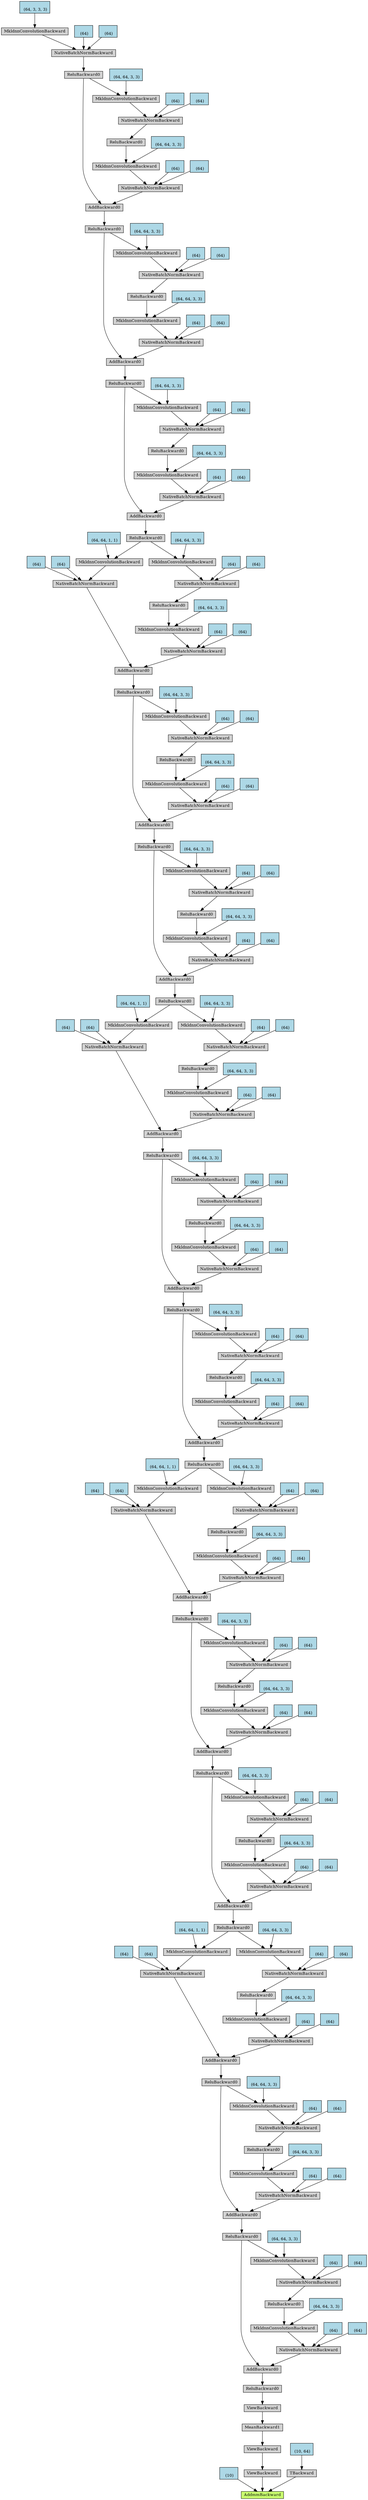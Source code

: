 digraph {
	graph [size="70.8,70.8"]
	node [align=left fontsize=12 height=0.2 ranksep=0.1 shape=box style=filled]
	140295272873600 [label=AddmmBackward fillcolor=darkolivegreen1]
	140295272873456 -> 140295272873600
	140295272873456 [label="
 (10)" fillcolor=lightblue]
	140295272873504 -> 140295272873600
	140295272873504 [label=ViewBackward]
	140295272873072 -> 140295272873504
	140295272873072 [label=ViewBackward]
	140295272873120 -> 140295272873072
	140295272873120 [label=MeanBackward1]
	140295272873168 -> 140295272873120
	140295272873168 [label=ViewBackward]
	140295272873264 -> 140295272873168
	140295272873264 [label=ReluBackward0]
	140295272872880 -> 140295272873264
	140295272872880 [label=AddBackward0]
	140295272872784 -> 140295272872880
	140295272872784 [label=NativeBatchNormBackward]
	140295272872736 -> 140295272872784
	140295272872736 [label=MkldnnConvolutionBackward]
	140295272872544 -> 140295272872736
	140295272872544 [label=ReluBackward0]
	140295272872304 -> 140295272872544
	140295272872304 [label=NativeBatchNormBackward]
	140295272872208 -> 140295272872304
	140295272872208 [label=MkldnnConvolutionBackward]
	140295272872832 -> 140295272872208
	140295272872832 [label=ReluBackward0]
	140295171330832 -> 140295272872832
	140295171330832 [label=AddBackward0]
	140295276030560 -> 140295171330832
	140295276030560 [label=NativeBatchNormBackward]
	140295276030320 -> 140295276030560
	140295276030320 [label=MkldnnConvolutionBackward]
	140295276030128 -> 140295276030320
	140295276030128 [label=ReluBackward0]
	140295276030080 -> 140295276030128
	140295276030080 [label=NativeBatchNormBackward]
	140295276029984 -> 140295276030080
	140295276029984 [label=MkldnnConvolutionBackward]
	140295276030416 -> 140295276029984
	140295276030416 [label=ReluBackward0]
	140295276029696 -> 140295276030416
	140295276029696 [label=AddBackward0]
	140295276029600 -> 140295276029696
	140295276029600 [label=NativeBatchNormBackward]
	140295276029360 -> 140295276029600
	140295276029360 [label=MkldnnConvolutionBackward]
	140295276029168 -> 140295276029360
	140295276029168 [label=ReluBackward0]
	140295276029120 -> 140295276029168
	140295276029120 [label=NativeBatchNormBackward]
	140295276029024 -> 140295276029120
	140295276029024 [label=MkldnnConvolutionBackward]
	140295276028832 -> 140295276029024
	140295276028832 [label=ReluBackward0]
	140295276028592 -> 140295276028832
	140295276028592 [label=AddBackward0]
	140295276028544 -> 140295276028592
	140295276028544 [label=NativeBatchNormBackward]
	140295276028304 -> 140295276028544
	140295276028304 [label=MkldnnConvolutionBackward]
	140295276028112 -> 140295276028304
	140295276028112 [label=ReluBackward0]
	140295276028064 -> 140295276028112
	140295276028064 [label=NativeBatchNormBackward]
	140295276030848 -> 140295276028064
	140295276030848 [label=MkldnnConvolutionBackward]
	140295276028400 -> 140295276030848
	140295276028400 [label=ReluBackward0]
	140295276030992 -> 140295276028400
	140295276030992 [label=AddBackward0]
	140295276031136 -> 140295276030992
	140295276031136 [label=NativeBatchNormBackward]
	140295276031280 -> 140295276031136
	140295276031280 [label=MkldnnConvolutionBackward]
	140295276031472 -> 140295276031280
	140295276031472 [label=ReluBackward0]
	140295276031616 -> 140295276031472
	140295276031616 [label=NativeBatchNormBackward]
	140295276031760 -> 140295276031616
	140295276031760 [label=MkldnnConvolutionBackward]
	140295276031184 -> 140295276031760
	140295276031184 [label=ReluBackward0]
	140295276101744 -> 140295276031184
	140295276101744 [label=AddBackward0]
	140295276101888 -> 140295276101744
	140295276101888 [label=NativeBatchNormBackward]
	140295276102032 -> 140295276101888
	140295276102032 [label=MkldnnConvolutionBackward]
	140295276102224 -> 140295276102032
	140295276102224 [label=ReluBackward0]
	140295276102368 -> 140295276102224
	140295276102368 [label=NativeBatchNormBackward]
	140295276102512 -> 140295276102368
	140295276102512 [label=MkldnnConvolutionBackward]
	140295276102704 -> 140295276102512
	140295276102704 [label=ReluBackward0]
	140295276102848 -> 140295276102704
	140295276102848 [label=AddBackward0]
	140295276102992 -> 140295276102848
	140295276102992 [label=NativeBatchNormBackward]
	140295276103136 -> 140295276102992
	140295276103136 [label=MkldnnConvolutionBackward]
	140295276103328 -> 140295276103136
	140295276103328 [label=ReluBackward0]
	140295276103472 -> 140295276103328
	140295276103472 [label=NativeBatchNormBackward]
	140295276103616 -> 140295276103472
	140295276103616 [label=MkldnnConvolutionBackward]
	140295276103040 -> 140295276103616
	140295276103040 [label=ReluBackward0]
	140295276103904 -> 140295276103040
	140295276103904 [label=AddBackward0]
	140295276104048 -> 140295276103904
	140295276104048 [label=NativeBatchNormBackward]
	140295276104192 -> 140295276104048
	140295276104192 [label=MkldnnConvolutionBackward]
	140295276104384 -> 140295276104192
	140295276104384 [label=ReluBackward0]
	140295276104528 -> 140295276104384
	140295276104528 [label=NativeBatchNormBackward]
	140295276104672 -> 140295276104528
	140295276104672 [label=MkldnnConvolutionBackward]
	140295276104096 -> 140295276104672
	140295276104096 [label=ReluBackward0]
	140295276104960 -> 140295276104096
	140295276104960 [label=AddBackward0]
	140295276105104 -> 140295276104960
	140295276105104 [label=NativeBatchNormBackward]
	140295276105248 -> 140295276105104
	140295276105248 [label=MkldnnConvolutionBackward]
	140295276105440 -> 140295276105248
	140295276105440 [label=ReluBackward0]
	140295276105584 -> 140295276105440
	140295276105584 [label=NativeBatchNormBackward]
	140295276081216 -> 140295276105584
	140295276081216 [label=MkldnnConvolutionBackward]
	140295276081408 -> 140295276081216
	140295276081408 [label=ReluBackward0]
	140295276081552 -> 140295276081408
	140295276081552 [label=AddBackward0]
	140295276081696 -> 140295276081552
	140295276081696 [label=NativeBatchNormBackward]
	140295276081840 -> 140295276081696
	140295276081840 [label=MkldnnConvolutionBackward]
	140295276082032 -> 140295276081840
	140295276082032 [label=ReluBackward0]
	140295276082176 -> 140295276082032
	140295276082176 [label=NativeBatchNormBackward]
	140295276082320 -> 140295276082176
	140295276082320 [label=MkldnnConvolutionBackward]
	140295276081744 -> 140295276082320
	140295276081744 [label=ReluBackward0]
	140295276082608 -> 140295276081744
	140295276082608 [label=AddBackward0]
	140295276082752 -> 140295276082608
	140295276082752 [label=NativeBatchNormBackward]
	140295276082896 -> 140295276082752
	140295276082896 [label=MkldnnConvolutionBackward]
	140295276083088 -> 140295276082896
	140295276083088 [label=ReluBackward0]
	140295276083232 -> 140295276083088
	140295276083232 [label=NativeBatchNormBackward]
	140295276083376 -> 140295276083232
	140295276083376 [label=MkldnnConvolutionBackward]
	140295276082800 -> 140295276083376
	140295276082800 [label=ReluBackward0]
	140295276083664 -> 140295276082800
	140295276083664 [label=AddBackward0]
	140295276083808 -> 140295276083664
	140295276083808 [label=NativeBatchNormBackward]
	140295276083952 -> 140295276083808
	140295276083952 [label=MkldnnConvolutionBackward]
	140295276084144 -> 140295276083952
	140295276084144 [label=ReluBackward0]
	140295276084288 -> 140295276084144
	140295276084288 [label=NativeBatchNormBackward]
	140295276084432 -> 140295276084288
	140295276084432 [label=MkldnnConvolutionBackward]
	140295276084624 -> 140295276084432
	140295276084624 [label=ReluBackward0]
	140295276084768 -> 140295276084624
	140295276084768 [label=AddBackward0]
	140295276084912 -> 140295276084768
	140295276084912 [label=NativeBatchNormBackward]
	140295276085056 -> 140295276084912
	140295276085056 [label=MkldnnConvolutionBackward]
	140295276126272 -> 140295276085056
	140295276126272 [label=ReluBackward0]
	140295276126416 -> 140295276126272
	140295276126416 [label=NativeBatchNormBackward]
	140295276126560 -> 140295276126416
	140295276126560 [label=MkldnnConvolutionBackward]
	140295276084960 -> 140295276126560
	140295276084960 [label=ReluBackward0]
	140295276126848 -> 140295276084960
	140295276126848 [label=AddBackward0]
	140295276126992 -> 140295276126848
	140295276126992 [label=NativeBatchNormBackward]
	140295276127136 -> 140295276126992
	140295276127136 [label=MkldnnConvolutionBackward]
	140295276127328 -> 140295276127136
	140295276127328 [label=ReluBackward0]
	140295276127472 -> 140295276127328
	140295276127472 [label=NativeBatchNormBackward]
	140295276127616 -> 140295276127472
	140295276127616 [label=MkldnnConvolutionBackward]
	140295276127040 -> 140295276127616
	140295276127040 [label=ReluBackward0]
	140295276127904 -> 140295276127040
	140295276127904 [label=AddBackward0]
	140295276128048 -> 140295276127904
	140295276128048 [label=NativeBatchNormBackward]
	140295276128192 -> 140295276128048
	140295276128192 [label=MkldnnConvolutionBackward]
	140295276128384 -> 140295276128192
	140295276128384 [label=ReluBackward0]
	140295276128528 -> 140295276128384
	140295276128528 [label=NativeBatchNormBackward]
	140295276128672 -> 140295276128528
	140295276128672 [label=MkldnnConvolutionBackward]
	140295276128096 -> 140295276128672
	140295276128096 [label=ReluBackward0]
	140295276128960 -> 140295276128096
	140295276128960 [label=NativeBatchNormBackward]
	140295276129104 -> 140295276128960
	140295276129104 [label=MkldnnConvolutionBackward]
	140295276129296 -> 140295276129104
	140295276129296 [label="
 (64, 3, 3, 3)" fillcolor=lightblue]
	140295276129152 -> 140295276128960
	140295276129152 [label="
 (64)" fillcolor=lightblue]
	140295276129200 -> 140295276128960
	140295276129200 [label="
 (64)" fillcolor=lightblue]
	140295276128864 -> 140295276128672
	140295276128864 [label="
 (64, 64, 3, 3)" fillcolor=lightblue]
	140295276128720 -> 140295276128528
	140295276128720 [label="
 (64)" fillcolor=lightblue]
	140295276128768 -> 140295276128528
	140295276128768 [label="
 (64)" fillcolor=lightblue]
	140295276128432 -> 140295276128192
	140295276128432 [label="
 (64, 64, 3, 3)" fillcolor=lightblue]
	140295276128240 -> 140295276128048
	140295276128240 [label="
 (64)" fillcolor=lightblue]
	140295276128288 -> 140295276128048
	140295276128288 [label="
 (64)" fillcolor=lightblue]
	140295276128096 -> 140295276127904
	140295276127808 -> 140295276127616
	140295276127808 [label="
 (64, 64, 3, 3)" fillcolor=lightblue]
	140295276127664 -> 140295276127472
	140295276127664 [label="
 (64)" fillcolor=lightblue]
	140295276127712 -> 140295276127472
	140295276127712 [label="
 (64)" fillcolor=lightblue]
	140295276127376 -> 140295276127136
	140295276127376 [label="
 (64, 64, 3, 3)" fillcolor=lightblue]
	140295276127184 -> 140295276126992
	140295276127184 [label="
 (64)" fillcolor=lightblue]
	140295276127232 -> 140295276126992
	140295276127232 [label="
 (64)" fillcolor=lightblue]
	140295276127040 -> 140295276126848
	140295276126752 -> 140295276126560
	140295276126752 [label="
 (64, 64, 3, 3)" fillcolor=lightblue]
	140295276126608 -> 140295276126416
	140295276126608 [label="
 (64)" fillcolor=lightblue]
	140295276126656 -> 140295276126416
	140295276126656 [label="
 (64)" fillcolor=lightblue]
	140295276126320 -> 140295276085056
	140295276126320 [label="
 (64, 64, 3, 3)" fillcolor=lightblue]
	140295276085104 -> 140295276084912
	140295276085104 [label="
 (64)" fillcolor=lightblue]
	140295276085152 -> 140295276084912
	140295276085152 [label="
 (64)" fillcolor=lightblue]
	140295276084960 -> 140295276084768
	140295276084672 -> 140295276084432
	140295276084672 [label="
 (64, 64, 3, 3)" fillcolor=lightblue]
	140295276084480 -> 140295276084288
	140295276084480 [label="
 (64)" fillcolor=lightblue]
	140295276084528 -> 140295276084288
	140295276084528 [label="
 (64)" fillcolor=lightblue]
	140295276084192 -> 140295276083952
	140295276084192 [label="
 (64, 64, 3, 3)" fillcolor=lightblue]
	140295276084000 -> 140295276083808
	140295276084000 [label="
 (64)" fillcolor=lightblue]
	140295276084048 -> 140295276083808
	140295276084048 [label="
 (64)" fillcolor=lightblue]
	140295276083856 -> 140295276083664
	140295276083856 [label=NativeBatchNormBackward]
	140295276084096 -> 140295276083856
	140295276084096 [label=MkldnnConvolutionBackward]
	140295276084624 -> 140295276084096
	140295276084720 -> 140295276084096
	140295276084720 [label="
 (64, 64, 1, 1)" fillcolor=lightblue]
	140295276084240 -> 140295276083856
	140295276084240 [label="
 (64)" fillcolor=lightblue]
	140295276084336 -> 140295276083856
	140295276084336 [label="
 (64)" fillcolor=lightblue]
	140295276083568 -> 140295276083376
	140295276083568 [label="
 (64, 64, 3, 3)" fillcolor=lightblue]
	140295276083424 -> 140295276083232
	140295276083424 [label="
 (64)" fillcolor=lightblue]
	140295276083472 -> 140295276083232
	140295276083472 [label="
 (64)" fillcolor=lightblue]
	140295276083136 -> 140295276082896
	140295276083136 [label="
 (64, 64, 3, 3)" fillcolor=lightblue]
	140295276082944 -> 140295276082752
	140295276082944 [label="
 (64)" fillcolor=lightblue]
	140295276082992 -> 140295276082752
	140295276082992 [label="
 (64)" fillcolor=lightblue]
	140295276082800 -> 140295276082608
	140295276082512 -> 140295276082320
	140295276082512 [label="
 (64, 64, 3, 3)" fillcolor=lightblue]
	140295276082368 -> 140295276082176
	140295276082368 [label="
 (64)" fillcolor=lightblue]
	140295276082416 -> 140295276082176
	140295276082416 [label="
 (64)" fillcolor=lightblue]
	140295276082080 -> 140295276081840
	140295276082080 [label="
 (64, 64, 3, 3)" fillcolor=lightblue]
	140295276081888 -> 140295276081696
	140295276081888 [label="
 (64)" fillcolor=lightblue]
	140295276081936 -> 140295276081696
	140295276081936 [label="
 (64)" fillcolor=lightblue]
	140295276081744 -> 140295276081552
	140295276081456 -> 140295276081216
	140295276081456 [label="
 (64, 64, 3, 3)" fillcolor=lightblue]
	140295276081264 -> 140295276105584
	140295276081264 [label="
 (64)" fillcolor=lightblue]
	140295276081312 -> 140295276105584
	140295276081312 [label="
 (64)" fillcolor=lightblue]
	140295276105488 -> 140295276105248
	140295276105488 [label="
 (64, 64, 3, 3)" fillcolor=lightblue]
	140295276105296 -> 140295276105104
	140295276105296 [label="
 (64)" fillcolor=lightblue]
	140295276105344 -> 140295276105104
	140295276105344 [label="
 (64)" fillcolor=lightblue]
	140295276105152 -> 140295276104960
	140295276105152 [label=NativeBatchNormBackward]
	140295276105392 -> 140295276105152
	140295276105392 [label=MkldnnConvolutionBackward]
	140295276081408 -> 140295276105392
	140295276081504 -> 140295276105392
	140295276081504 [label="
 (64, 64, 1, 1)" fillcolor=lightblue]
	140295276105536 -> 140295276105152
	140295276105536 [label="
 (64)" fillcolor=lightblue]
	140295276105632 -> 140295276105152
	140295276105632 [label="
 (64)" fillcolor=lightblue]
	140295276104864 -> 140295276104672
	140295276104864 [label="
 (64, 64, 3, 3)" fillcolor=lightblue]
	140295276104720 -> 140295276104528
	140295276104720 [label="
 (64)" fillcolor=lightblue]
	140295276104768 -> 140295276104528
	140295276104768 [label="
 (64)" fillcolor=lightblue]
	140295276104432 -> 140295276104192
	140295276104432 [label="
 (64, 64, 3, 3)" fillcolor=lightblue]
	140295276104240 -> 140295276104048
	140295276104240 [label="
 (64)" fillcolor=lightblue]
	140295276104288 -> 140295276104048
	140295276104288 [label="
 (64)" fillcolor=lightblue]
	140295276104096 -> 140295276103904
	140295276103808 -> 140295276103616
	140295276103808 [label="
 (64, 64, 3, 3)" fillcolor=lightblue]
	140295276103664 -> 140295276103472
	140295276103664 [label="
 (64)" fillcolor=lightblue]
	140295276103712 -> 140295276103472
	140295276103712 [label="
 (64)" fillcolor=lightblue]
	140295276103376 -> 140295276103136
	140295276103376 [label="
 (64, 64, 3, 3)" fillcolor=lightblue]
	140295276103184 -> 140295276102992
	140295276103184 [label="
 (64)" fillcolor=lightblue]
	140295276103232 -> 140295276102992
	140295276103232 [label="
 (64)" fillcolor=lightblue]
	140295276103040 -> 140295276102848
	140295276102752 -> 140295276102512
	140295276102752 [label="
 (64, 64, 3, 3)" fillcolor=lightblue]
	140295276102560 -> 140295276102368
	140295276102560 [label="
 (64)" fillcolor=lightblue]
	140295276102608 -> 140295276102368
	140295276102608 [label="
 (64)" fillcolor=lightblue]
	140295276102272 -> 140295276102032
	140295276102272 [label="
 (64, 64, 3, 3)" fillcolor=lightblue]
	140295276102080 -> 140295276101888
	140295276102080 [label="
 (64)" fillcolor=lightblue]
	140295276102128 -> 140295276101888
	140295276102128 [label="
 (64)" fillcolor=lightblue]
	140295276101936 -> 140295276101744
	140295276101936 [label=NativeBatchNormBackward]
	140295276102176 -> 140295276101936
	140295276102176 [label=MkldnnConvolutionBackward]
	140295276102704 -> 140295276102176
	140295276102800 -> 140295276102176
	140295276102800 [label="
 (64, 64, 1, 1)" fillcolor=lightblue]
	140295276102320 -> 140295276101936
	140295276102320 [label="
 (64)" fillcolor=lightblue]
	140295276102416 -> 140295276101936
	140295276102416 [label="
 (64)" fillcolor=lightblue]
	140295276031952 -> 140295276031760
	140295276031952 [label="
 (64, 64, 3, 3)" fillcolor=lightblue]
	140295276031808 -> 140295276031616
	140295276031808 [label="
 (64)" fillcolor=lightblue]
	140295276031856 -> 140295276031616
	140295276031856 [label="
 (64)" fillcolor=lightblue]
	140295276031520 -> 140295276031280
	140295276031520 [label="
 (64, 64, 3, 3)" fillcolor=lightblue]
	140295276031328 -> 140295276031136
	140295276031328 [label="
 (64)" fillcolor=lightblue]
	140295276031376 -> 140295276031136
	140295276031376 [label="
 (64)" fillcolor=lightblue]
	140295276031184 -> 140295276030992
	140295276030656 -> 140295276030848
	140295276030656 [label="
 (64, 64, 3, 3)" fillcolor=lightblue]
	140295276030800 -> 140295276028064
	140295276030800 [label="
 (64)" fillcolor=lightblue]
	140295276030752 -> 140295276028064
	140295276030752 [label="
 (64)" fillcolor=lightblue]
	140295276028160 -> 140295276028304
	140295276028160 [label="
 (64, 64, 3, 3)" fillcolor=lightblue]
	140295276028352 -> 140295276028544
	140295276028352 [label="
 (64)" fillcolor=lightblue]
	140295276028208 -> 140295276028544
	140295276028208 [label="
 (64)" fillcolor=lightblue]
	140295276028400 -> 140295276028592
	140295276028688 -> 140295276029024
	140295276028688 [label="
 (64, 64, 3, 3)" fillcolor=lightblue]
	140295276028880 -> 140295276029120
	140295276028880 [label="
 (64)" fillcolor=lightblue]
	140295276028928 -> 140295276029120
	140295276028928 [label="
 (64)" fillcolor=lightblue]
	140295276029216 -> 140295276029360
	140295276029216 [label="
 (64, 64, 3, 3)" fillcolor=lightblue]
	140295276029408 -> 140295276029600
	140295276029408 [label="
 (64)" fillcolor=lightblue]
	140295276029264 -> 140295276029600
	140295276029264 [label="
 (64)" fillcolor=lightblue]
	140295276029456 -> 140295276029696
	140295276029456 [label=NativeBatchNormBackward]
	140295276029312 -> 140295276029456
	140295276029312 [label=MkldnnConvolutionBackward]
	140295276028832 -> 140295276029312
	140295276028736 -> 140295276029312
	140295276028736 [label="
 (64, 64, 1, 1)" fillcolor=lightblue]
	140295276029072 -> 140295276029456
	140295276029072 [label="
 (64)" fillcolor=lightblue]
	140295276028976 -> 140295276029456
	140295276028976 [label="
 (64)" fillcolor=lightblue]
	140295276029792 -> 140295276029984
	140295276029792 [label="
 (64, 64, 3, 3)" fillcolor=lightblue]
	140295276029840 -> 140295276030080
	140295276029840 [label="
 (64)" fillcolor=lightblue]
	140295276029888 -> 140295276030080
	140295276029888 [label="
 (64)" fillcolor=lightblue]
	140295276030176 -> 140295276030320
	140295276030176 [label="
 (64, 64, 3, 3)" fillcolor=lightblue]
	140295276030368 -> 140295276030560
	140295276030368 [label="
 (64)" fillcolor=lightblue]
	140295276030224 -> 140295276030560
	140295276030224 [label="
 (64)" fillcolor=lightblue]
	140295276030416 -> 140295171330832
	140295272872064 -> 140295272872208
	140295272872064 [label="
 (64, 64, 3, 3)" fillcolor=lightblue]
	140295272872256 -> 140295272872304
	140295272872256 [label="
 (64)" fillcolor=lightblue]
	140295272872112 -> 140295272872304
	140295272872112 [label="
 (64)" fillcolor=lightblue]
	140295272872400 -> 140295272872736
	140295272872400 [label="
 (64, 64, 3, 3)" fillcolor=lightblue]
	140295272872592 -> 140295272872784
	140295272872592 [label="
 (64)" fillcolor=lightblue]
	140295272872640 -> 140295272872784
	140295272872640 [label="
 (64)" fillcolor=lightblue]
	140295272872832 -> 140295272872880
	140295272873360 -> 140295272873600
	140295272873360 [label=TBackward]
	140295272873216 -> 140295272873360
	140295272873216 [label="
 (10, 64)" fillcolor=lightblue]
}
